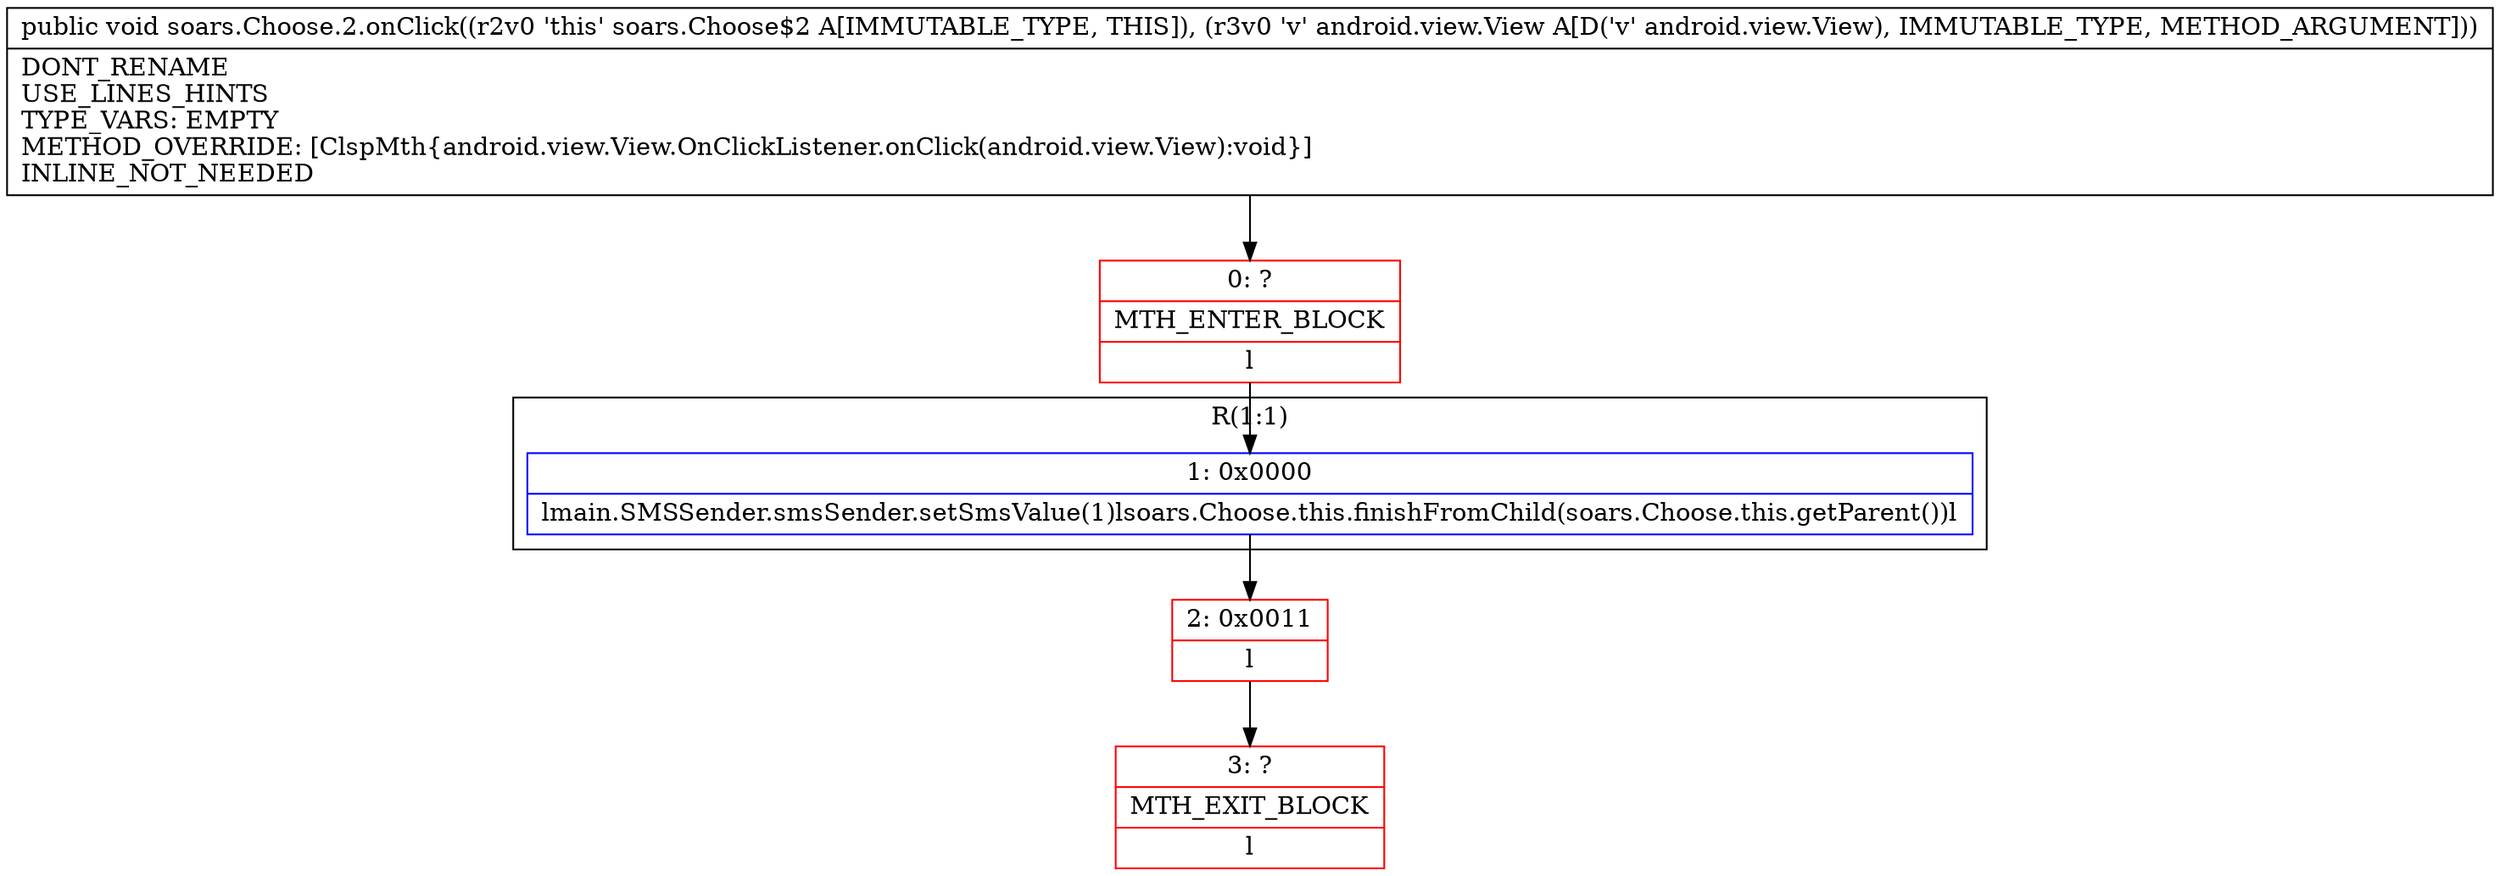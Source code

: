 digraph "CFG forsoars.Choose.2.onClick(Landroid\/view\/View;)V" {
subgraph cluster_Region_1281861662 {
label = "R(1:1)";
node [shape=record,color=blue];
Node_1 [shape=record,label="{1\:\ 0x0000|lmain.SMSSender.smsSender.setSmsValue(1)lsoars.Choose.this.finishFromChild(soars.Choose.this.getParent())l}"];
}
Node_0 [shape=record,color=red,label="{0\:\ ?|MTH_ENTER_BLOCK\l|l}"];
Node_2 [shape=record,color=red,label="{2\:\ 0x0011|l}"];
Node_3 [shape=record,color=red,label="{3\:\ ?|MTH_EXIT_BLOCK\l|l}"];
MethodNode[shape=record,label="{public void soars.Choose.2.onClick((r2v0 'this' soars.Choose$2 A[IMMUTABLE_TYPE, THIS]), (r3v0 'v' android.view.View A[D('v' android.view.View), IMMUTABLE_TYPE, METHOD_ARGUMENT]))  | DONT_RENAME\lUSE_LINES_HINTS\lTYPE_VARS: EMPTY\lMETHOD_OVERRIDE: [ClspMth\{android.view.View.OnClickListener.onClick(android.view.View):void\}]\lINLINE_NOT_NEEDED\l}"];
MethodNode -> Node_0;
Node_1 -> Node_2;
Node_0 -> Node_1;
Node_2 -> Node_3;
}

